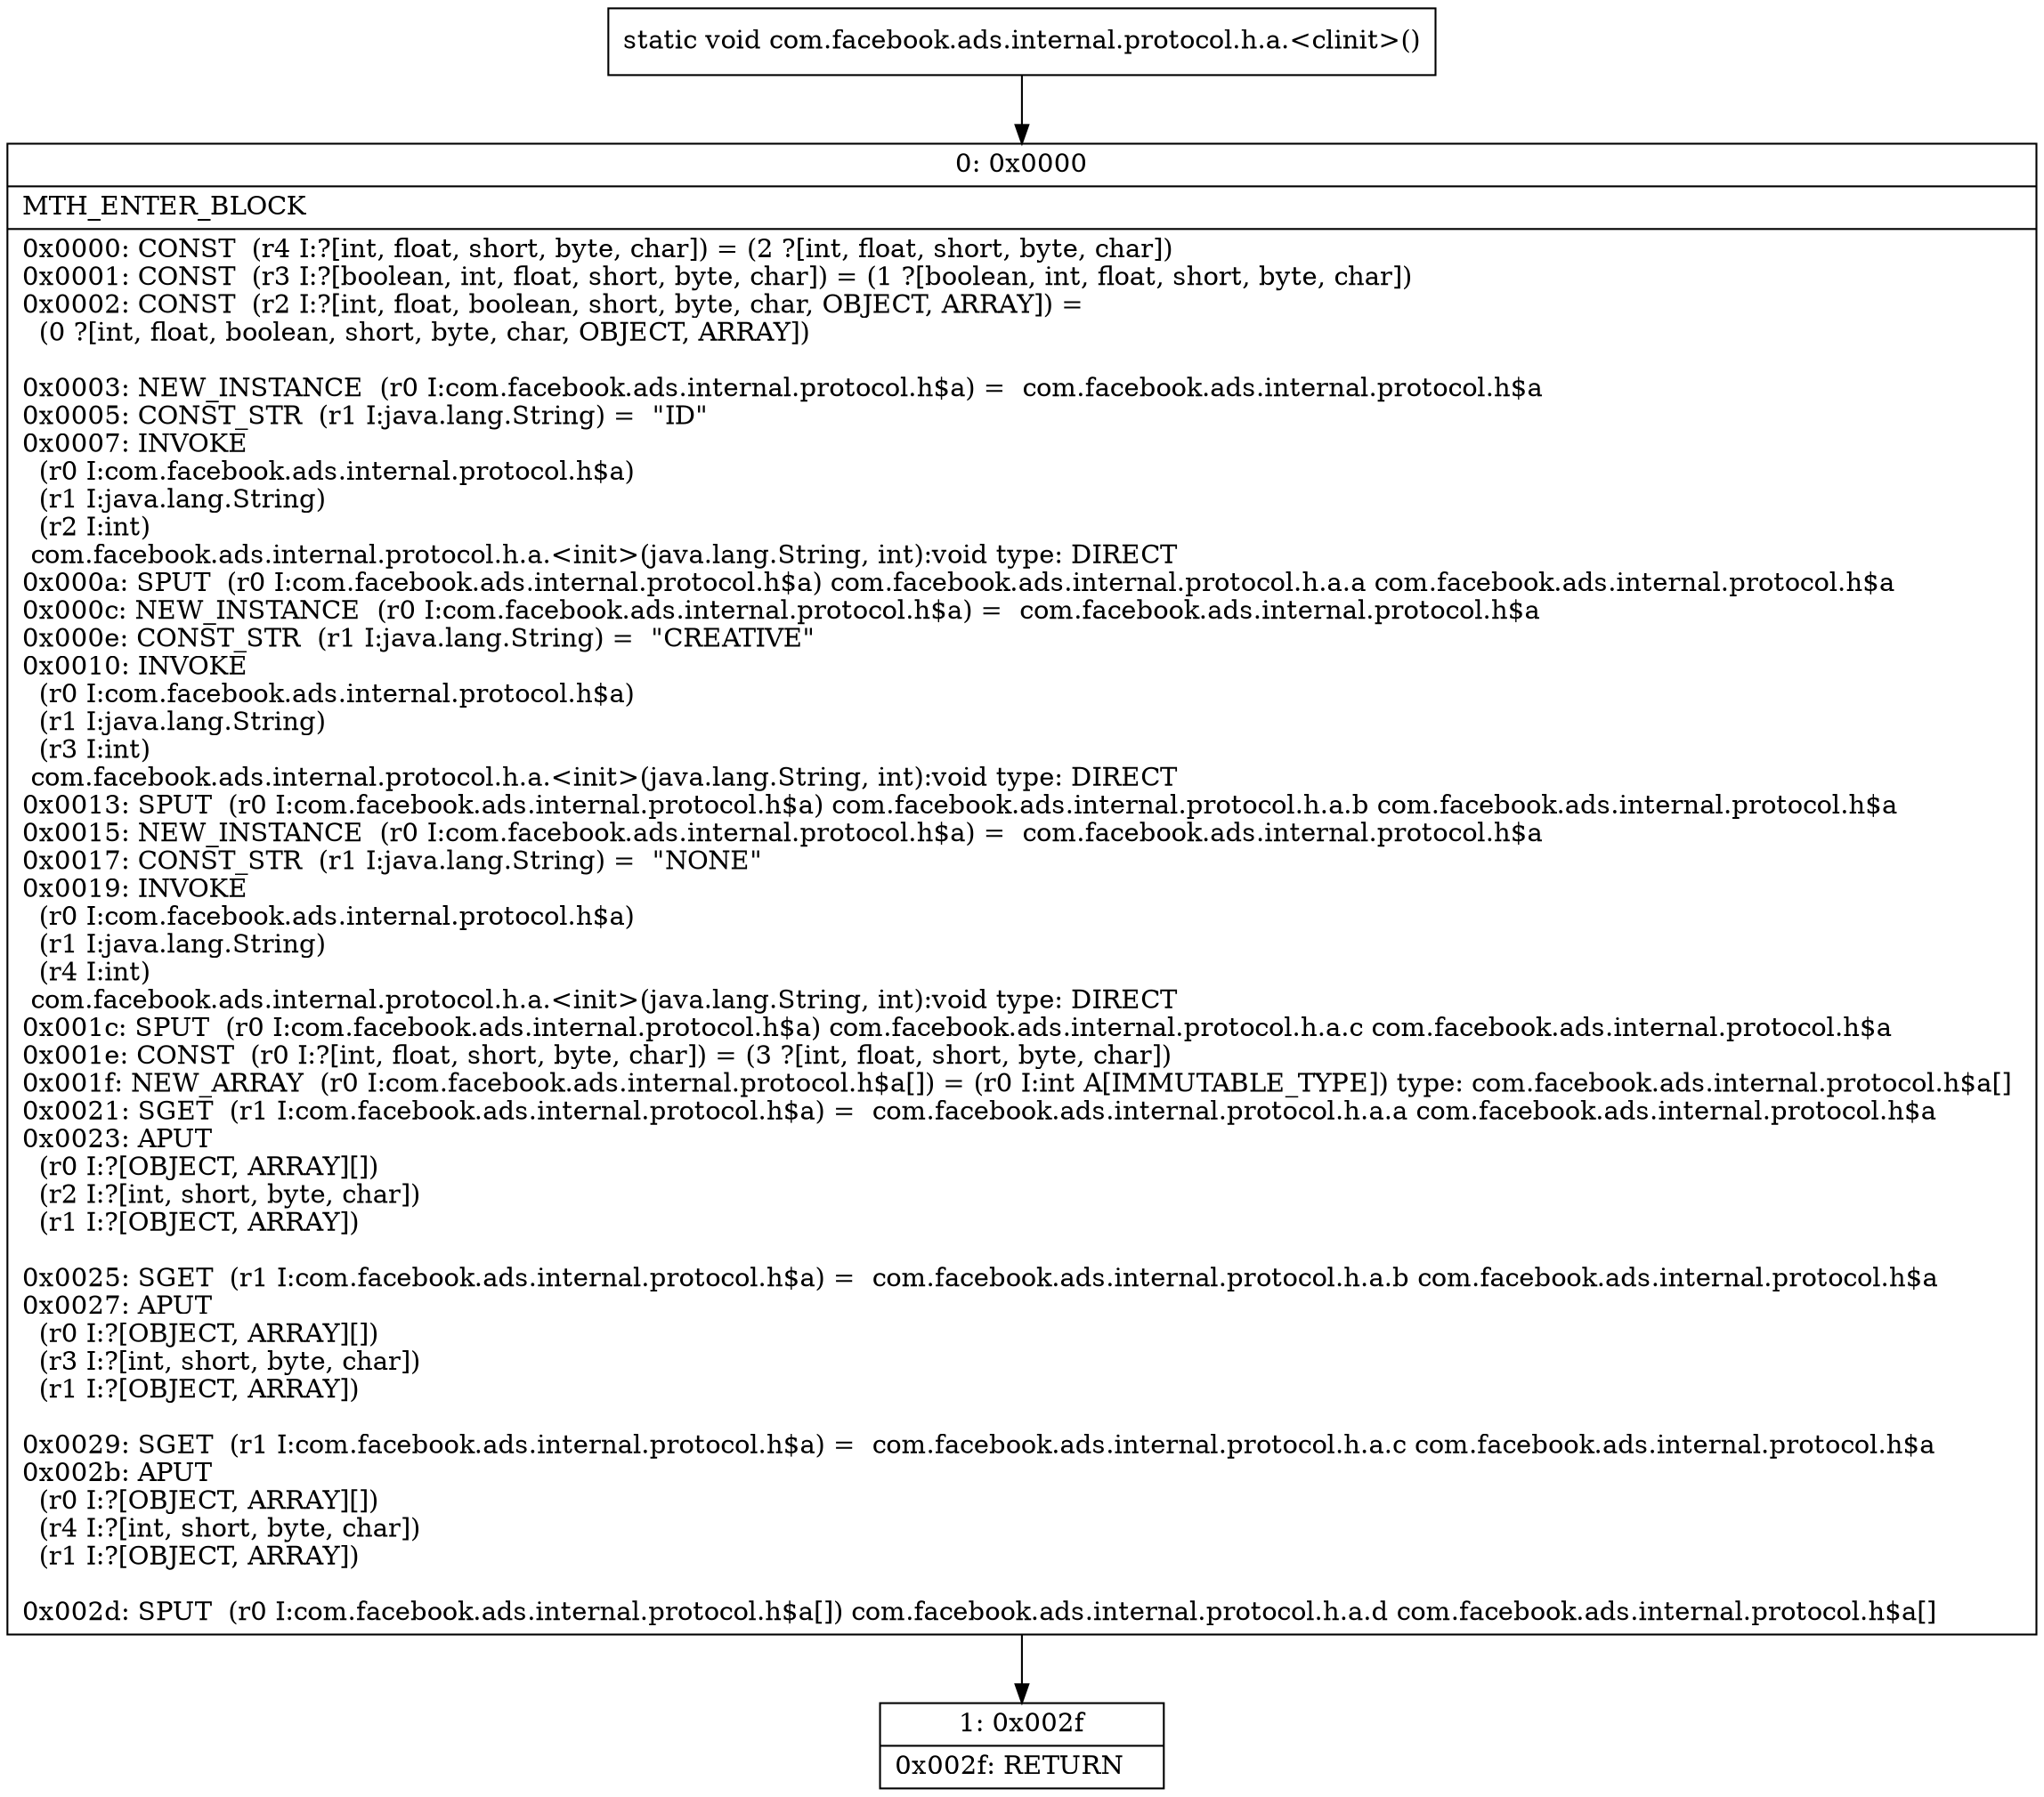 digraph "CFG forcom.facebook.ads.internal.protocol.h.a.\<clinit\>()V" {
Node_0 [shape=record,label="{0\:\ 0x0000|MTH_ENTER_BLOCK\l|0x0000: CONST  (r4 I:?[int, float, short, byte, char]) = (2 ?[int, float, short, byte, char]) \l0x0001: CONST  (r3 I:?[boolean, int, float, short, byte, char]) = (1 ?[boolean, int, float, short, byte, char]) \l0x0002: CONST  (r2 I:?[int, float, boolean, short, byte, char, OBJECT, ARRAY]) = \l  (0 ?[int, float, boolean, short, byte, char, OBJECT, ARRAY])\l \l0x0003: NEW_INSTANCE  (r0 I:com.facebook.ads.internal.protocol.h$a) =  com.facebook.ads.internal.protocol.h$a \l0x0005: CONST_STR  (r1 I:java.lang.String) =  \"ID\" \l0x0007: INVOKE  \l  (r0 I:com.facebook.ads.internal.protocol.h$a)\l  (r1 I:java.lang.String)\l  (r2 I:int)\l com.facebook.ads.internal.protocol.h.a.\<init\>(java.lang.String, int):void type: DIRECT \l0x000a: SPUT  (r0 I:com.facebook.ads.internal.protocol.h$a) com.facebook.ads.internal.protocol.h.a.a com.facebook.ads.internal.protocol.h$a \l0x000c: NEW_INSTANCE  (r0 I:com.facebook.ads.internal.protocol.h$a) =  com.facebook.ads.internal.protocol.h$a \l0x000e: CONST_STR  (r1 I:java.lang.String) =  \"CREATIVE\" \l0x0010: INVOKE  \l  (r0 I:com.facebook.ads.internal.protocol.h$a)\l  (r1 I:java.lang.String)\l  (r3 I:int)\l com.facebook.ads.internal.protocol.h.a.\<init\>(java.lang.String, int):void type: DIRECT \l0x0013: SPUT  (r0 I:com.facebook.ads.internal.protocol.h$a) com.facebook.ads.internal.protocol.h.a.b com.facebook.ads.internal.protocol.h$a \l0x0015: NEW_INSTANCE  (r0 I:com.facebook.ads.internal.protocol.h$a) =  com.facebook.ads.internal.protocol.h$a \l0x0017: CONST_STR  (r1 I:java.lang.String) =  \"NONE\" \l0x0019: INVOKE  \l  (r0 I:com.facebook.ads.internal.protocol.h$a)\l  (r1 I:java.lang.String)\l  (r4 I:int)\l com.facebook.ads.internal.protocol.h.a.\<init\>(java.lang.String, int):void type: DIRECT \l0x001c: SPUT  (r0 I:com.facebook.ads.internal.protocol.h$a) com.facebook.ads.internal.protocol.h.a.c com.facebook.ads.internal.protocol.h$a \l0x001e: CONST  (r0 I:?[int, float, short, byte, char]) = (3 ?[int, float, short, byte, char]) \l0x001f: NEW_ARRAY  (r0 I:com.facebook.ads.internal.protocol.h$a[]) = (r0 I:int A[IMMUTABLE_TYPE]) type: com.facebook.ads.internal.protocol.h$a[] \l0x0021: SGET  (r1 I:com.facebook.ads.internal.protocol.h$a) =  com.facebook.ads.internal.protocol.h.a.a com.facebook.ads.internal.protocol.h$a \l0x0023: APUT  \l  (r0 I:?[OBJECT, ARRAY][])\l  (r2 I:?[int, short, byte, char])\l  (r1 I:?[OBJECT, ARRAY])\l \l0x0025: SGET  (r1 I:com.facebook.ads.internal.protocol.h$a) =  com.facebook.ads.internal.protocol.h.a.b com.facebook.ads.internal.protocol.h$a \l0x0027: APUT  \l  (r0 I:?[OBJECT, ARRAY][])\l  (r3 I:?[int, short, byte, char])\l  (r1 I:?[OBJECT, ARRAY])\l \l0x0029: SGET  (r1 I:com.facebook.ads.internal.protocol.h$a) =  com.facebook.ads.internal.protocol.h.a.c com.facebook.ads.internal.protocol.h$a \l0x002b: APUT  \l  (r0 I:?[OBJECT, ARRAY][])\l  (r4 I:?[int, short, byte, char])\l  (r1 I:?[OBJECT, ARRAY])\l \l0x002d: SPUT  (r0 I:com.facebook.ads.internal.protocol.h$a[]) com.facebook.ads.internal.protocol.h.a.d com.facebook.ads.internal.protocol.h$a[] \l}"];
Node_1 [shape=record,label="{1\:\ 0x002f|0x002f: RETURN   \l}"];
MethodNode[shape=record,label="{static void com.facebook.ads.internal.protocol.h.a.\<clinit\>() }"];
MethodNode -> Node_0;
Node_0 -> Node_1;
}

